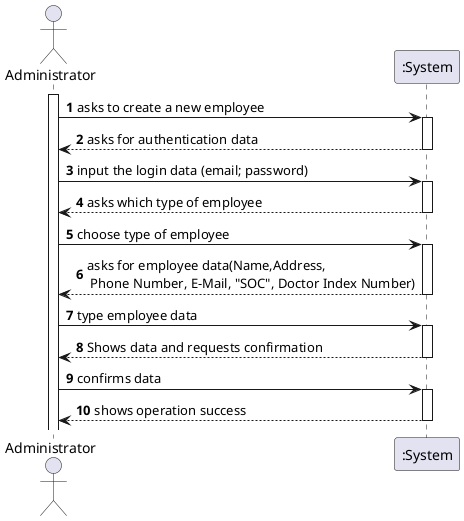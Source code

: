 @startuml
'https://plantuml.com/sequence-diagram

autonumber

actor "Administrator" as ADM
participant ":System" as SYS
activate ADM

ADM -> SYS : asks to create a new employee
activate SYS
SYS --> ADM: asks for authentication data
deactivate SYS

ADM -> SYS: input the login data (email; password)
activate SYS
ADM <-- SYS: asks which type of employee
deactivate SYS

ADM -> SYS: choose type of employee
activate SYS
ADM <-- SYS: asks for employee data(Name,Address,\n Phone Number, E-Mail, "SOC", Doctor Index Number)
deactivate SYS

ADM -> SYS: type employee data
activate SYS
ADM <-- SYS: Shows data and requests confirmation
deactivate SYS

ADM -> SYS: confirms data
activate SYS
ADM <-- SYS: shows operation success
deactivate SYS

@enduml